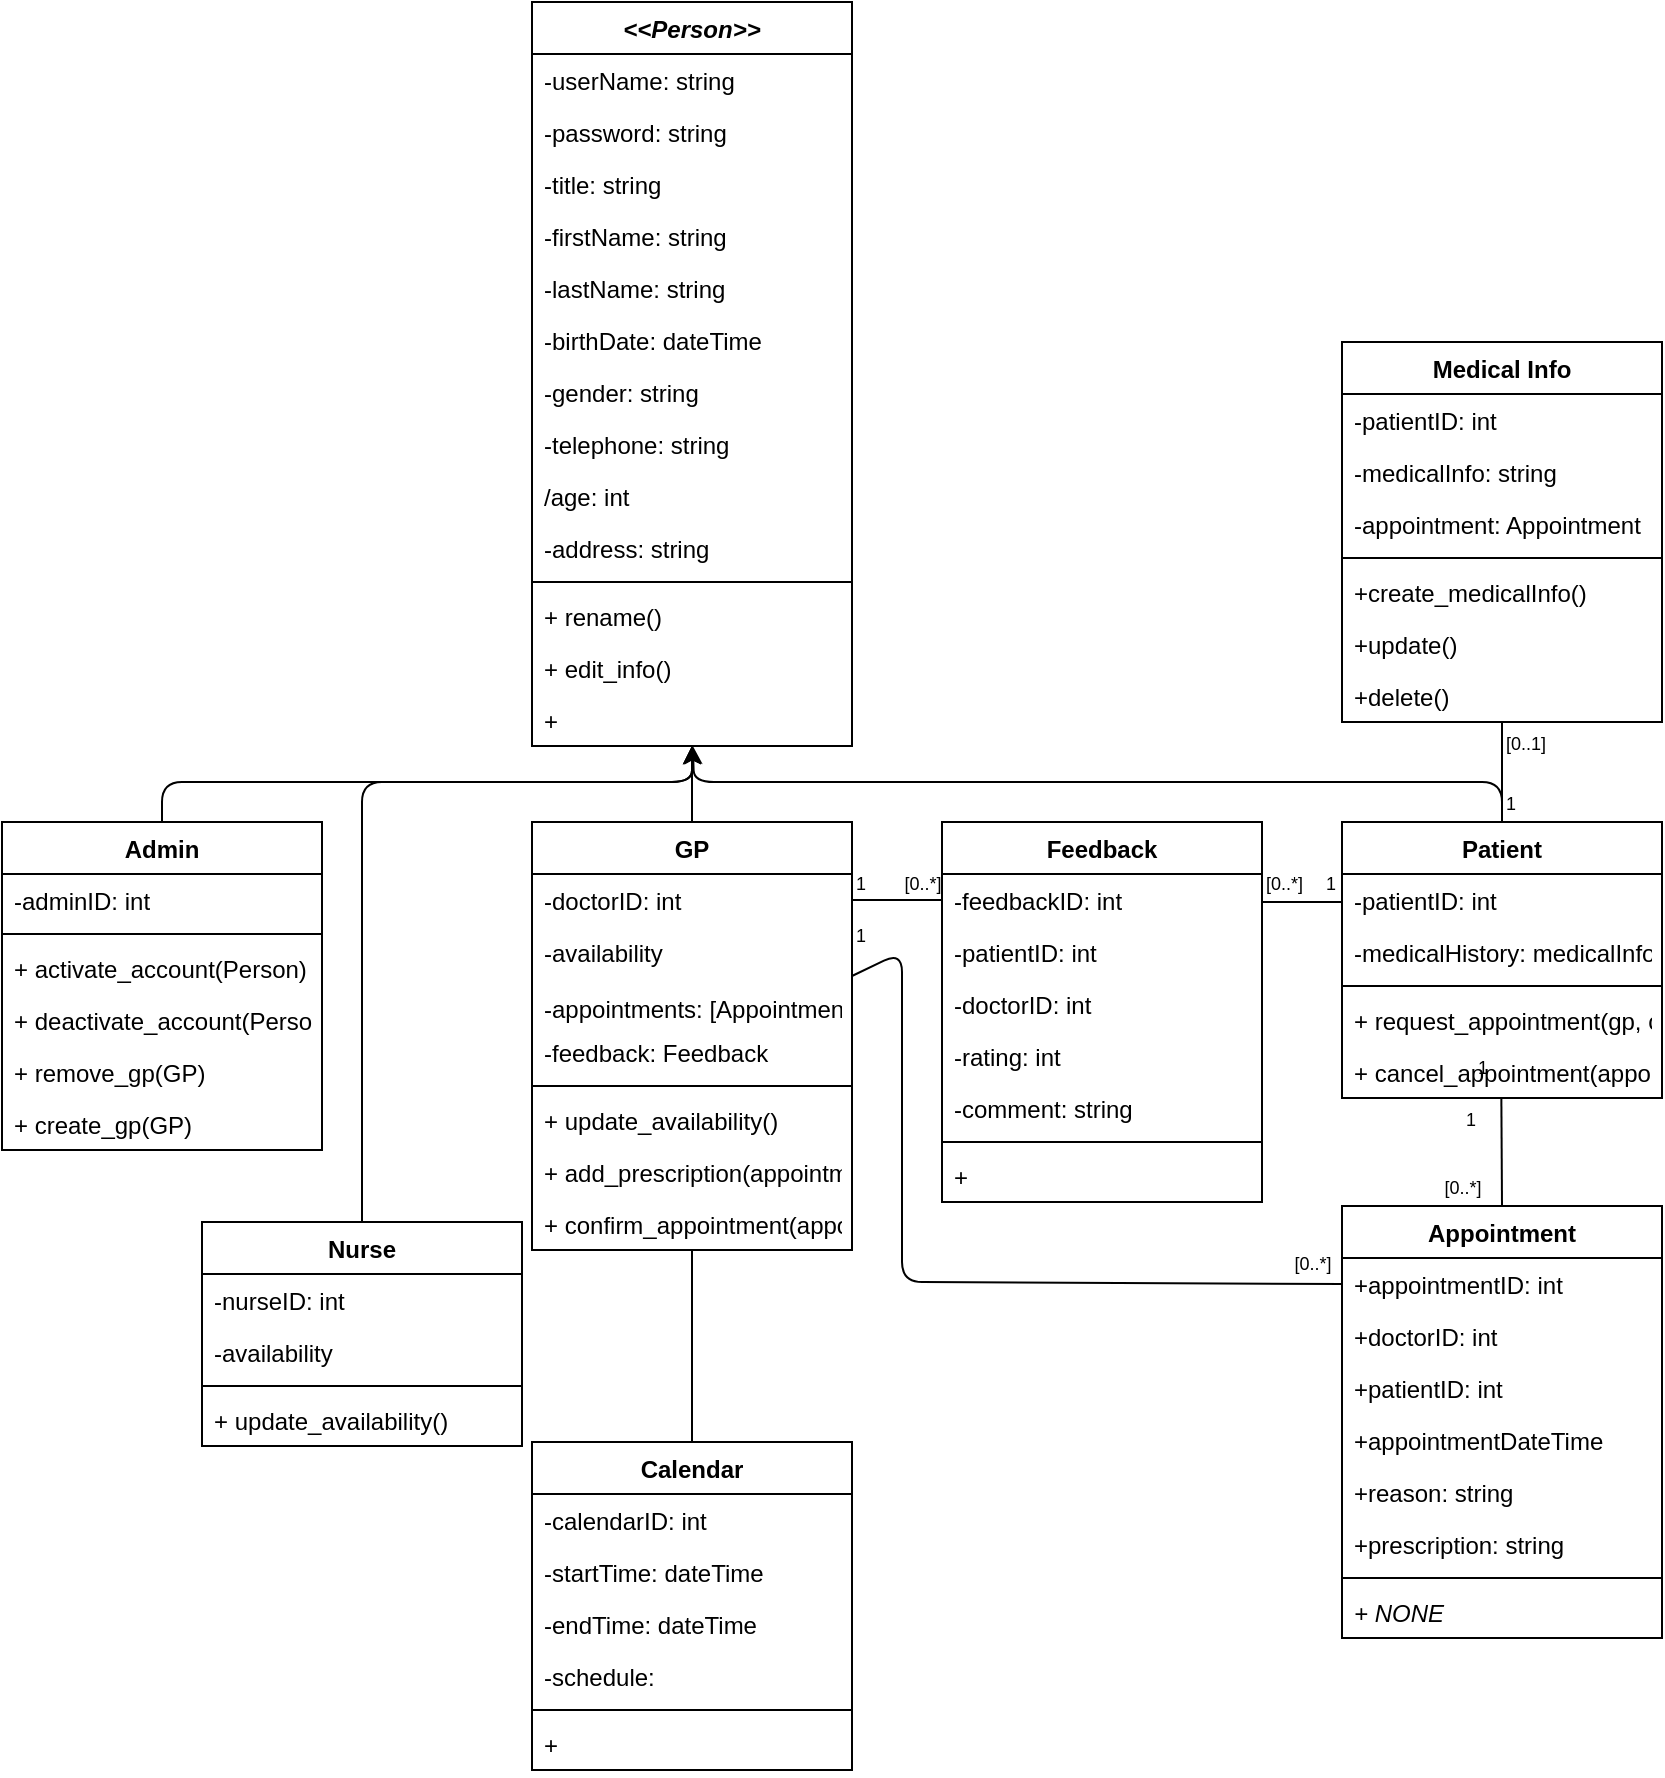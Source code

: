 <mxfile version="13.9.9" type="google"><diagram id="R2lEEEUBdFMjLlhIrx00" name="Page-1"><mxGraphModel dx="1422" dy="763" grid="1" gridSize="10" guides="1" tooltips="1" connect="1" arrows="1" fold="1" page="1" pageScale="1" pageWidth="850" pageHeight="1100" math="0" shadow="0" extFonts="Permanent Marker^https://fonts.googleapis.com/css?family=Permanent+Marker"><root><mxCell id="0"/><mxCell id="1" parent="0"/><mxCell id="ISO1HyLjYhswVXc-tyXL-13" value="&lt;&lt;Person&gt;&gt;" style="swimlane;fontStyle=3;align=center;verticalAlign=top;childLayout=stackLayout;horizontal=1;startSize=26;horizontalStack=0;resizeParent=1;resizeParentMax=0;resizeLast=0;collapsible=1;marginBottom=0;" parent="1" vertex="1"><mxGeometry x="275" y="40" width="160" height="372" as="geometry"/></mxCell><mxCell id="ISO1HyLjYhswVXc-tyXL-14" value="-userName: string" style="text;strokeColor=none;fillColor=none;align=left;verticalAlign=top;spacingLeft=4;spacingRight=4;overflow=hidden;rotatable=0;points=[[0,0.5],[1,0.5]];portConstraint=eastwest;" parent="ISO1HyLjYhswVXc-tyXL-13" vertex="1"><mxGeometry y="26" width="160" height="26" as="geometry"/></mxCell><mxCell id="ISO1HyLjYhswVXc-tyXL-17" value="-password: string" style="text;strokeColor=none;fillColor=none;align=left;verticalAlign=top;spacingLeft=4;spacingRight=4;overflow=hidden;rotatable=0;points=[[0,0.5],[1,0.5]];portConstraint=eastwest;" parent="ISO1HyLjYhswVXc-tyXL-13" vertex="1"><mxGeometry y="52" width="160" height="26" as="geometry"/></mxCell><mxCell id="ISO1HyLjYhswVXc-tyXL-18" value="-title: string" style="text;strokeColor=none;fillColor=none;align=left;verticalAlign=top;spacingLeft=4;spacingRight=4;overflow=hidden;rotatable=0;points=[[0,0.5],[1,0.5]];portConstraint=eastwest;" parent="ISO1HyLjYhswVXc-tyXL-13" vertex="1"><mxGeometry y="78" width="160" height="26" as="geometry"/></mxCell><mxCell id="ISO1HyLjYhswVXc-tyXL-19" value="-firstName: string" style="text;strokeColor=none;fillColor=none;align=left;verticalAlign=top;spacingLeft=4;spacingRight=4;overflow=hidden;rotatable=0;points=[[0,0.5],[1,0.5]];portConstraint=eastwest;" parent="ISO1HyLjYhswVXc-tyXL-13" vertex="1"><mxGeometry y="104" width="160" height="26" as="geometry"/></mxCell><mxCell id="ISO1HyLjYhswVXc-tyXL-20" value="-lastName: string" style="text;strokeColor=none;fillColor=none;align=left;verticalAlign=top;spacingLeft=4;spacingRight=4;overflow=hidden;rotatable=0;points=[[0,0.5],[1,0.5]];portConstraint=eastwest;" parent="ISO1HyLjYhswVXc-tyXL-13" vertex="1"><mxGeometry y="130" width="160" height="26" as="geometry"/></mxCell><mxCell id="ISO1HyLjYhswVXc-tyXL-21" value="-birthDate: dateTime" style="text;strokeColor=none;fillColor=none;align=left;verticalAlign=top;spacingLeft=4;spacingRight=4;overflow=hidden;rotatable=0;points=[[0,0.5],[1,0.5]];portConstraint=eastwest;" parent="ISO1HyLjYhswVXc-tyXL-13" vertex="1"><mxGeometry y="156" width="160" height="26" as="geometry"/></mxCell><mxCell id="ISO1HyLjYhswVXc-tyXL-22" value="-gender: string" style="text;strokeColor=none;fillColor=none;align=left;verticalAlign=top;spacingLeft=4;spacingRight=4;overflow=hidden;rotatable=0;points=[[0,0.5],[1,0.5]];portConstraint=eastwest;" parent="ISO1HyLjYhswVXc-tyXL-13" vertex="1"><mxGeometry y="182" width="160" height="26" as="geometry"/></mxCell><mxCell id="ISO1HyLjYhswVXc-tyXL-23" value="-telephone: string" style="text;strokeColor=none;fillColor=none;align=left;verticalAlign=top;spacingLeft=4;spacingRight=4;overflow=hidden;rotatable=0;points=[[0,0.5],[1,0.5]];portConstraint=eastwest;" parent="ISO1HyLjYhswVXc-tyXL-13" vertex="1"><mxGeometry y="208" width="160" height="26" as="geometry"/></mxCell><mxCell id="ISO1HyLjYhswVXc-tyXL-24" value="/age: int" style="text;strokeColor=none;fillColor=none;align=left;verticalAlign=top;spacingLeft=4;spacingRight=4;overflow=hidden;rotatable=0;points=[[0,0.5],[1,0.5]];portConstraint=eastwest;" parent="ISO1HyLjYhswVXc-tyXL-13" vertex="1"><mxGeometry y="234" width="160" height="26" as="geometry"/></mxCell><mxCell id="ISO1HyLjYhswVXc-tyXL-25" value="-address: string" style="text;strokeColor=none;fillColor=none;align=left;verticalAlign=top;spacingLeft=4;spacingRight=4;overflow=hidden;rotatable=0;points=[[0,0.5],[1,0.5]];portConstraint=eastwest;" parent="ISO1HyLjYhswVXc-tyXL-13" vertex="1"><mxGeometry y="260" width="160" height="26" as="geometry"/></mxCell><mxCell id="ISO1HyLjYhswVXc-tyXL-15" value="" style="line;strokeWidth=1;fillColor=none;align=left;verticalAlign=middle;spacingTop=-1;spacingLeft=3;spacingRight=3;rotatable=0;labelPosition=right;points=[];portConstraint=eastwest;" parent="ISO1HyLjYhswVXc-tyXL-13" vertex="1"><mxGeometry y="286" width="160" height="8" as="geometry"/></mxCell><mxCell id="ISO1HyLjYhswVXc-tyXL-16" value="+ rename()" style="text;strokeColor=none;fillColor=none;align=left;verticalAlign=top;spacingLeft=4;spacingRight=4;overflow=hidden;rotatable=0;points=[[0,0.5],[1,0.5]];portConstraint=eastwest;" parent="ISO1HyLjYhswVXc-tyXL-13" vertex="1"><mxGeometry y="294" width="160" height="26" as="geometry"/></mxCell><mxCell id="ISO1HyLjYhswVXc-tyXL-27" value="+ edit_info()" style="text;strokeColor=none;fillColor=none;align=left;verticalAlign=top;spacingLeft=4;spacingRight=4;overflow=hidden;rotatable=0;points=[[0,0.5],[1,0.5]];portConstraint=eastwest;" parent="ISO1HyLjYhswVXc-tyXL-13" vertex="1"><mxGeometry y="320" width="160" height="26" as="geometry"/></mxCell><mxCell id="ISO1HyLjYhswVXc-tyXL-28" value="+" style="text;strokeColor=none;fillColor=none;align=left;verticalAlign=top;spacingLeft=4;spacingRight=4;overflow=hidden;rotatable=0;points=[[0,0.5],[1,0.5]];portConstraint=eastwest;" parent="ISO1HyLjYhswVXc-tyXL-13" vertex="1"><mxGeometry y="346" width="160" height="26" as="geometry"/></mxCell><mxCell id="ISO1HyLjYhswVXc-tyXL-29" value="Admin" style="swimlane;fontStyle=1;align=center;verticalAlign=top;childLayout=stackLayout;horizontal=1;startSize=26;horizontalStack=0;resizeParent=1;resizeParentMax=0;resizeLast=0;collapsible=1;marginBottom=0;" parent="1" vertex="1"><mxGeometry x="10" y="450" width="160" height="164" as="geometry"/></mxCell><mxCell id="ISO1HyLjYhswVXc-tyXL-30" value="-adminID: int" style="text;strokeColor=none;fillColor=none;align=left;verticalAlign=top;spacingLeft=4;spacingRight=4;overflow=hidden;rotatable=0;points=[[0,0.5],[1,0.5]];portConstraint=eastwest;" parent="ISO1HyLjYhswVXc-tyXL-29" vertex="1"><mxGeometry y="26" width="160" height="26" as="geometry"/></mxCell><mxCell id="ISO1HyLjYhswVXc-tyXL-31" value="" style="line;strokeWidth=1;fillColor=none;align=left;verticalAlign=middle;spacingTop=-1;spacingLeft=3;spacingRight=3;rotatable=0;labelPosition=right;points=[];portConstraint=eastwest;" parent="ISO1HyLjYhswVXc-tyXL-29" vertex="1"><mxGeometry y="52" width="160" height="8" as="geometry"/></mxCell><mxCell id="ISO1HyLjYhswVXc-tyXL-32" value="+ activate_account(Person)&#xA;" style="text;strokeColor=none;fillColor=none;align=left;verticalAlign=top;spacingLeft=4;spacingRight=4;overflow=hidden;rotatable=0;points=[[0,0.5],[1,0.5]];portConstraint=eastwest;" parent="ISO1HyLjYhswVXc-tyXL-29" vertex="1"><mxGeometry y="60" width="160" height="26" as="geometry"/></mxCell><mxCell id="se7y-rnL7MhL9CLbH7iy-4" value="+ deactivate_account(Person)&#xA;" style="text;strokeColor=none;fillColor=none;align=left;verticalAlign=top;spacingLeft=4;spacingRight=4;overflow=hidden;rotatable=0;points=[[0,0.5],[1,0.5]];portConstraint=eastwest;" parent="ISO1HyLjYhswVXc-tyXL-29" vertex="1"><mxGeometry y="86" width="160" height="26" as="geometry"/></mxCell><mxCell id="ISO1HyLjYhswVXc-tyXL-57" value="+ remove_gp(GP)&#xA;" style="text;strokeColor=none;fillColor=none;align=left;verticalAlign=top;spacingLeft=4;spacingRight=4;overflow=hidden;rotatable=0;points=[[0,0.5],[1,0.5]];portConstraint=eastwest;" parent="ISO1HyLjYhswVXc-tyXL-29" vertex="1"><mxGeometry y="112" width="160" height="26" as="geometry"/></mxCell><mxCell id="ISO1HyLjYhswVXc-tyXL-56" value="+ create_gp(GP)&#xA;" style="text;strokeColor=none;fillColor=none;align=left;verticalAlign=top;spacingLeft=4;spacingRight=4;overflow=hidden;rotatable=0;points=[[0,0.5],[1,0.5]];portConstraint=eastwest;" parent="ISO1HyLjYhswVXc-tyXL-29" vertex="1"><mxGeometry y="138" width="160" height="26" as="geometry"/></mxCell><mxCell id="ISO1HyLjYhswVXc-tyXL-33" value="GP" style="swimlane;fontStyle=1;align=center;verticalAlign=top;childLayout=stackLayout;horizontal=1;startSize=26;horizontalStack=0;resizeParent=1;resizeParentMax=0;resizeLast=0;collapsible=1;marginBottom=0;" parent="1" vertex="1"><mxGeometry x="275" y="450" width="160" height="214" as="geometry"/></mxCell><mxCell id="ISO1HyLjYhswVXc-tyXL-34" value="-doctorID: int" style="text;strokeColor=none;fillColor=none;align=left;verticalAlign=top;spacingLeft=4;spacingRight=4;overflow=hidden;rotatable=0;points=[[0,0.5],[1,0.5]];portConstraint=eastwest;" parent="ISO1HyLjYhswVXc-tyXL-33" vertex="1"><mxGeometry y="26" width="160" height="26" as="geometry"/></mxCell><mxCell id="ISO1HyLjYhswVXc-tyXL-69" value="-availability&#xA;&#xA;-appointments: [Appointment]&#xA;" style="text;strokeColor=none;fillColor=none;align=left;verticalAlign=top;spacingLeft=4;spacingRight=4;overflow=hidden;rotatable=0;points=[[0,0.5],[1,0.5]];portConstraint=eastwest;" parent="ISO1HyLjYhswVXc-tyXL-33" vertex="1"><mxGeometry y="52" width="160" height="50" as="geometry"/></mxCell><mxCell id="se7y-rnL7MhL9CLbH7iy-7" value="-feedback: Feedback" style="text;strokeColor=none;fillColor=none;align=left;verticalAlign=top;spacingLeft=4;spacingRight=4;overflow=hidden;rotatable=0;points=[[0,0.5],[1,0.5]];portConstraint=eastwest;" parent="ISO1HyLjYhswVXc-tyXL-33" vertex="1"><mxGeometry y="102" width="160" height="26" as="geometry"/></mxCell><mxCell id="ISO1HyLjYhswVXc-tyXL-35" value="" style="line;strokeWidth=1;fillColor=none;align=left;verticalAlign=middle;spacingTop=-1;spacingLeft=3;spacingRight=3;rotatable=0;labelPosition=right;points=[];portConstraint=eastwest;" parent="ISO1HyLjYhswVXc-tyXL-33" vertex="1"><mxGeometry y="128" width="160" height="8" as="geometry"/></mxCell><mxCell id="ISO1HyLjYhswVXc-tyXL-36" value="+ update_availability()" style="text;strokeColor=none;fillColor=none;align=left;verticalAlign=top;spacingLeft=4;spacingRight=4;overflow=hidden;rotatable=0;points=[[0,0.5],[1,0.5]];portConstraint=eastwest;" parent="ISO1HyLjYhswVXc-tyXL-33" vertex="1"><mxGeometry y="136" width="160" height="26" as="geometry"/></mxCell><mxCell id="se7y-rnL7MhL9CLbH7iy-2" value="+ add_prescription(appointment)" style="text;strokeColor=none;fillColor=none;align=left;verticalAlign=top;spacingLeft=4;spacingRight=4;overflow=hidden;rotatable=0;points=[[0,0.5],[1,0.5]];portConstraint=eastwest;" parent="ISO1HyLjYhswVXc-tyXL-33" vertex="1"><mxGeometry y="162" width="160" height="26" as="geometry"/></mxCell><mxCell id="se7y-rnL7MhL9CLbH7iy-5" value="+ confirm_appointment(appointment)" style="text;strokeColor=none;fillColor=none;align=left;verticalAlign=top;spacingLeft=4;spacingRight=4;overflow=hidden;rotatable=0;points=[[0,0.5],[1,0.5]];portConstraint=eastwest;" parent="ISO1HyLjYhswVXc-tyXL-33" vertex="1"><mxGeometry y="188" width="160" height="26" as="geometry"/></mxCell><mxCell id="ISO1HyLjYhswVXc-tyXL-37" value="Patient" style="swimlane;fontStyle=1;align=center;verticalAlign=top;childLayout=stackLayout;horizontal=1;startSize=26;horizontalStack=0;resizeParent=1;resizeParentMax=0;resizeLast=0;collapsible=1;marginBottom=0;" parent="1" vertex="1"><mxGeometry x="680" y="450" width="160" height="138" as="geometry"/></mxCell><mxCell id="ISO1HyLjYhswVXc-tyXL-38" value="-patientID: int" style="text;strokeColor=none;fillColor=none;align=left;verticalAlign=top;spacingLeft=4;spacingRight=4;overflow=hidden;rotatable=0;points=[[0,0.5],[1,0.5]];portConstraint=eastwest;" parent="ISO1HyLjYhswVXc-tyXL-37" vertex="1"><mxGeometry y="26" width="160" height="26" as="geometry"/></mxCell><mxCell id="6ONsAraLDPCB3ob8Wb5f-9" value="-medicalHistory: medicalInfo" style="text;strokeColor=none;fillColor=none;align=left;verticalAlign=top;spacingLeft=4;spacingRight=4;overflow=hidden;rotatable=0;points=[[0,0.5],[1,0.5]];portConstraint=eastwest;" parent="ISO1HyLjYhswVXc-tyXL-37" vertex="1"><mxGeometry y="52" width="160" height="26" as="geometry"/></mxCell><mxCell id="ISO1HyLjYhswVXc-tyXL-39" value="" style="line;strokeWidth=1;fillColor=none;align=left;verticalAlign=middle;spacingTop=-1;spacingLeft=3;spacingRight=3;rotatable=0;labelPosition=right;points=[];portConstraint=eastwest;" parent="ISO1HyLjYhswVXc-tyXL-37" vertex="1"><mxGeometry y="78" width="160" height="8" as="geometry"/></mxCell><mxCell id="ISO1HyLjYhswVXc-tyXL-40" value="+ request_appointment(gp, calendar, reason)" style="text;strokeColor=none;fillColor=none;align=left;verticalAlign=top;spacingLeft=4;spacingRight=4;overflow=hidden;rotatable=0;points=[[0,0.5],[1,0.5]];portConstraint=eastwest;" parent="ISO1HyLjYhswVXc-tyXL-37" vertex="1"><mxGeometry y="86" width="160" height="26" as="geometry"/></mxCell><mxCell id="ISO1HyLjYhswVXc-tyXL-68" value="+ cancel_appointment(appointmentID)" style="text;strokeColor=none;fillColor=none;align=left;verticalAlign=top;spacingLeft=4;spacingRight=4;overflow=hidden;rotatable=0;points=[[0,0.5],[1,0.5]];portConstraint=eastwest;" parent="ISO1HyLjYhswVXc-tyXL-37" vertex="1"><mxGeometry y="112" width="160" height="26" as="geometry"/></mxCell><mxCell id="ISO1HyLjYhswVXc-tyXL-41" value="Calendar" style="swimlane;fontStyle=1;align=center;verticalAlign=top;childLayout=stackLayout;horizontal=1;startSize=26;horizontalStack=0;resizeParent=1;resizeParentMax=0;resizeLast=0;collapsible=1;marginBottom=0;" parent="1" vertex="1"><mxGeometry x="275" y="760" width="160" height="164" as="geometry"/></mxCell><mxCell id="ISO1HyLjYhswVXc-tyXL-42" value="-calendarID: int" style="text;strokeColor=none;fillColor=none;align=left;verticalAlign=top;spacingLeft=4;spacingRight=4;overflow=hidden;rotatable=0;points=[[0,0.5],[1,0.5]];portConstraint=eastwest;" parent="ISO1HyLjYhswVXc-tyXL-41" vertex="1"><mxGeometry y="26" width="160" height="26" as="geometry"/></mxCell><mxCell id="ISO1HyLjYhswVXc-tyXL-61" value="-startTime: dateTime" style="text;strokeColor=none;fillColor=none;align=left;verticalAlign=top;spacingLeft=4;spacingRight=4;overflow=hidden;rotatable=0;points=[[0,0.5],[1,0.5]];portConstraint=eastwest;" parent="ISO1HyLjYhswVXc-tyXL-41" vertex="1"><mxGeometry y="52" width="160" height="26" as="geometry"/></mxCell><mxCell id="ISO1HyLjYhswVXc-tyXL-62" value="-endTime: dateTime" style="text;strokeColor=none;fillColor=none;align=left;verticalAlign=top;spacingLeft=4;spacingRight=4;overflow=hidden;rotatable=0;points=[[0,0.5],[1,0.5]];portConstraint=eastwest;" parent="ISO1HyLjYhswVXc-tyXL-41" vertex="1"><mxGeometry y="78" width="160" height="26" as="geometry"/></mxCell><mxCell id="6ONsAraLDPCB3ob8Wb5f-26" value="-schedule:" style="text;strokeColor=none;fillColor=none;align=left;verticalAlign=top;spacingLeft=4;spacingRight=4;overflow=hidden;rotatable=0;points=[[0,0.5],[1,0.5]];portConstraint=eastwest;" parent="ISO1HyLjYhswVXc-tyXL-41" vertex="1"><mxGeometry y="104" width="160" height="26" as="geometry"/></mxCell><mxCell id="ISO1HyLjYhswVXc-tyXL-43" value="" style="line;strokeWidth=1;fillColor=none;align=left;verticalAlign=middle;spacingTop=-1;spacingLeft=3;spacingRight=3;rotatable=0;labelPosition=right;points=[];portConstraint=eastwest;" parent="ISO1HyLjYhswVXc-tyXL-41" vertex="1"><mxGeometry y="130" width="160" height="8" as="geometry"/></mxCell><mxCell id="ISO1HyLjYhswVXc-tyXL-44" value="+" style="text;strokeColor=none;fillColor=none;align=left;verticalAlign=top;spacingLeft=4;spacingRight=4;overflow=hidden;rotatable=0;points=[[0,0.5],[1,0.5]];portConstraint=eastwest;" parent="ISO1HyLjYhswVXc-tyXL-41" vertex="1"><mxGeometry y="138" width="160" height="26" as="geometry"/></mxCell><mxCell id="ISO1HyLjYhswVXc-tyXL-45" value="Appointment" style="swimlane;fontStyle=1;align=center;verticalAlign=top;childLayout=stackLayout;horizontal=1;startSize=26;horizontalStack=0;resizeParent=1;resizeParentMax=0;resizeLast=0;collapsible=1;marginBottom=0;" parent="1" vertex="1"><mxGeometry x="680" y="642" width="160" height="216" as="geometry"/></mxCell><mxCell id="ISO1HyLjYhswVXc-tyXL-46" value="+appointmentID: int" style="text;strokeColor=none;fillColor=none;align=left;verticalAlign=top;spacingLeft=4;spacingRight=4;overflow=hidden;rotatable=0;points=[[0,0.5],[1,0.5]];portConstraint=eastwest;" parent="ISO1HyLjYhswVXc-tyXL-45" vertex="1"><mxGeometry y="26" width="160" height="26" as="geometry"/></mxCell><mxCell id="ISO1HyLjYhswVXc-tyXL-83" value="+doctorID: int" style="text;strokeColor=none;fillColor=none;align=left;verticalAlign=top;spacingLeft=4;spacingRight=4;overflow=hidden;rotatable=0;points=[[0,0.5],[1,0.5]];portConstraint=eastwest;" parent="ISO1HyLjYhswVXc-tyXL-45" vertex="1"><mxGeometry y="52" width="160" height="26" as="geometry"/></mxCell><mxCell id="ISO1HyLjYhswVXc-tyXL-84" value="+patientID: int" style="text;strokeColor=none;fillColor=none;align=left;verticalAlign=top;spacingLeft=4;spacingRight=4;overflow=hidden;rotatable=0;points=[[0,0.5],[1,0.5]];portConstraint=eastwest;" parent="ISO1HyLjYhswVXc-tyXL-45" vertex="1"><mxGeometry y="78" width="160" height="26" as="geometry"/></mxCell><mxCell id="ISO1HyLjYhswVXc-tyXL-85" value="+appointmentDateTime" style="text;strokeColor=none;fillColor=none;align=left;verticalAlign=top;spacingLeft=4;spacingRight=4;overflow=hidden;rotatable=0;points=[[0,0.5],[1,0.5]];portConstraint=eastwest;" parent="ISO1HyLjYhswVXc-tyXL-45" vertex="1"><mxGeometry y="104" width="160" height="26" as="geometry"/></mxCell><mxCell id="6ONsAraLDPCB3ob8Wb5f-15" value="+reason: string" style="text;strokeColor=none;fillColor=none;align=left;verticalAlign=top;spacingLeft=4;spacingRight=4;overflow=hidden;rotatable=0;points=[[0,0.5],[1,0.5]];portConstraint=eastwest;" parent="ISO1HyLjYhswVXc-tyXL-45" vertex="1"><mxGeometry y="130" width="160" height="26" as="geometry"/></mxCell><mxCell id="6ONsAraLDPCB3ob8Wb5f-25" value="+prescription: string" style="text;strokeColor=none;fillColor=none;align=left;verticalAlign=top;spacingLeft=4;spacingRight=4;overflow=hidden;rotatable=0;points=[[0,0.5],[1,0.5]];portConstraint=eastwest;" parent="ISO1HyLjYhswVXc-tyXL-45" vertex="1"><mxGeometry y="156" width="160" height="26" as="geometry"/></mxCell><mxCell id="ISO1HyLjYhswVXc-tyXL-47" value="" style="line;strokeWidth=1;fillColor=none;align=left;verticalAlign=middle;spacingTop=-1;spacingLeft=3;spacingRight=3;rotatable=0;labelPosition=right;points=[];portConstraint=eastwest;" parent="ISO1HyLjYhswVXc-tyXL-45" vertex="1"><mxGeometry y="182" width="160" height="8" as="geometry"/></mxCell><mxCell id="se7y-rnL7MhL9CLbH7iy-6" value="+ NONE" style="text;strokeColor=none;fillColor=none;align=left;verticalAlign=top;spacingLeft=4;spacingRight=4;overflow=hidden;rotatable=0;points=[[0,0.5],[1,0.5]];portConstraint=eastwest;fontStyle=2" parent="ISO1HyLjYhswVXc-tyXL-45" vertex="1"><mxGeometry y="190" width="160" height="26" as="geometry"/></mxCell><mxCell id="ISO1HyLjYhswVXc-tyXL-50" value="" style="endArrow=classic;html=1;exitX=0.5;exitY=0;exitDx=0;exitDy=0;" parent="1" source="ISO1HyLjYhswVXc-tyXL-29" target="ISO1HyLjYhswVXc-tyXL-28" edge="1"><mxGeometry width="50" height="50" relative="1" as="geometry"><mxPoint x="500" y="420" as="sourcePoint"/><mxPoint x="640" y="400" as="targetPoint"/><Array as="points"><mxPoint x="90" y="430"/><mxPoint x="355" y="430"/></Array></mxGeometry></mxCell><mxCell id="ISO1HyLjYhswVXc-tyXL-52" value="" style="endArrow=classic;html=1;exitX=0.5;exitY=0;exitDx=0;exitDy=0;" parent="1" source="ISO1HyLjYhswVXc-tyXL-33" target="ISO1HyLjYhswVXc-tyXL-28" edge="1"><mxGeometry width="50" height="50" relative="1" as="geometry"><mxPoint x="450" y="380" as="sourcePoint"/><mxPoint x="500" y="330" as="targetPoint"/></mxGeometry></mxCell><mxCell id="ISO1HyLjYhswVXc-tyXL-54" value="" style="endArrow=classic;html=1;exitX=0.5;exitY=0;exitDx=0;exitDy=0;" parent="1" source="ISO1HyLjYhswVXc-tyXL-37" target="ISO1HyLjYhswVXc-tyXL-28" edge="1"><mxGeometry width="50" height="50" relative="1" as="geometry"><mxPoint x="190" y="450" as="sourcePoint"/><mxPoint x="400" y="420" as="targetPoint"/><Array as="points"><mxPoint x="760" y="430"/><mxPoint x="356" y="430"/></Array></mxGeometry></mxCell><mxCell id="ISO1HyLjYhswVXc-tyXL-58" value="" style="endArrow=none;html=1;exitX=0.5;exitY=0;exitDx=0;exitDy=0;entryX=0.498;entryY=1.012;entryDx=0;entryDy=0;entryPerimeter=0;" parent="1" source="ISO1HyLjYhswVXc-tyXL-45" target="ISO1HyLjYhswVXc-tyXL-68" edge="1"><mxGeometry width="50" height="50" relative="1" as="geometry"><mxPoint x="490" y="572" as="sourcePoint"/><mxPoint x="760" y="614" as="targetPoint"/></mxGeometry></mxCell><mxCell id="ISO1HyLjYhswVXc-tyXL-59" value="&lt;font style=&quot;font-size: 9px&quot;&gt;[0..*]&lt;/font&gt;" style="text;html=1;align=center;verticalAlign=middle;resizable=0;points=[];autosize=1;" parent="1" vertex="1"><mxGeometry x="725" y="622" width="30" height="20" as="geometry"/></mxCell><mxCell id="ISO1HyLjYhswVXc-tyXL-60" value="&lt;font style=&quot;font-size: 9px&quot;&gt;1&lt;/font&gt;" style="text;html=1;align=center;verticalAlign=middle;resizable=0;points=[];autosize=1;" parent="1" vertex="1"><mxGeometry x="740" y="562" width="20" height="20" as="geometry"/></mxCell><mxCell id="ISO1HyLjYhswVXc-tyXL-63" value="" style="endArrow=none;html=1;exitX=0.5;exitY=0;exitDx=0;exitDy=0;entryX=0.5;entryY=1;entryDx=0;entryDy=0;" parent="1" source="ISO1HyLjYhswVXc-tyXL-41" target="ISO1HyLjYhswVXc-tyXL-33" edge="1"><mxGeometry width="50" height="50" relative="1" as="geometry"><mxPoint x="580" y="600" as="sourcePoint"/><mxPoint x="580" y="546" as="targetPoint"/></mxGeometry></mxCell><mxCell id="ISO1HyLjYhswVXc-tyXL-64" value="Feedback" style="swimlane;fontStyle=1;align=center;verticalAlign=top;childLayout=stackLayout;horizontal=1;startSize=26;horizontalStack=0;resizeParent=1;resizeParentMax=0;resizeLast=0;collapsible=1;marginBottom=0;" parent="1" vertex="1"><mxGeometry x="480" y="450" width="160" height="190" as="geometry"/></mxCell><mxCell id="ISO1HyLjYhswVXc-tyXL-65" value="-feedbackID: int" style="text;strokeColor=none;fillColor=none;align=left;verticalAlign=top;spacingLeft=4;spacingRight=4;overflow=hidden;rotatable=0;points=[[0,0.5],[1,0.5]];portConstraint=eastwest;" parent="ISO1HyLjYhswVXc-tyXL-64" vertex="1"><mxGeometry y="26" width="160" height="26" as="geometry"/></mxCell><mxCell id="ISO1HyLjYhswVXc-tyXL-70" value="-patientID: int" style="text;strokeColor=none;fillColor=none;align=left;verticalAlign=top;spacingLeft=4;spacingRight=4;overflow=hidden;rotatable=0;points=[[0,0.5],[1,0.5]];portConstraint=eastwest;" parent="ISO1HyLjYhswVXc-tyXL-64" vertex="1"><mxGeometry y="52" width="160" height="26" as="geometry"/></mxCell><mxCell id="ISO1HyLjYhswVXc-tyXL-71" value="-doctorID: int" style="text;strokeColor=none;fillColor=none;align=left;verticalAlign=top;spacingLeft=4;spacingRight=4;overflow=hidden;rotatable=0;points=[[0,0.5],[1,0.5]];portConstraint=eastwest;" parent="ISO1HyLjYhswVXc-tyXL-64" vertex="1"><mxGeometry y="78" width="160" height="26" as="geometry"/></mxCell><mxCell id="ISO1HyLjYhswVXc-tyXL-72" value="-rating: int" style="text;strokeColor=none;fillColor=none;align=left;verticalAlign=top;spacingLeft=4;spacingRight=4;overflow=hidden;rotatable=0;points=[[0,0.5],[1,0.5]];portConstraint=eastwest;" parent="ISO1HyLjYhswVXc-tyXL-64" vertex="1"><mxGeometry y="104" width="160" height="26" as="geometry"/></mxCell><mxCell id="ISO1HyLjYhswVXc-tyXL-73" value="-comment: string" style="text;strokeColor=none;fillColor=none;align=left;verticalAlign=top;spacingLeft=4;spacingRight=4;overflow=hidden;rotatable=0;points=[[0,0.5],[1,0.5]];portConstraint=eastwest;" parent="ISO1HyLjYhswVXc-tyXL-64" vertex="1"><mxGeometry y="130" width="160" height="26" as="geometry"/></mxCell><mxCell id="ISO1HyLjYhswVXc-tyXL-66" value="" style="line;strokeWidth=1;fillColor=none;align=left;verticalAlign=middle;spacingTop=-1;spacingLeft=3;spacingRight=3;rotatable=0;labelPosition=right;points=[];portConstraint=eastwest;" parent="ISO1HyLjYhswVXc-tyXL-64" vertex="1"><mxGeometry y="156" width="160" height="8" as="geometry"/></mxCell><mxCell id="ISO1HyLjYhswVXc-tyXL-67" value="+" style="text;strokeColor=none;fillColor=none;align=left;verticalAlign=top;spacingLeft=4;spacingRight=4;overflow=hidden;rotatable=0;points=[[0,0.5],[1,0.5]];portConstraint=eastwest;" parent="ISO1HyLjYhswVXc-tyXL-64" vertex="1"><mxGeometry y="164" width="160" height="26" as="geometry"/></mxCell><mxCell id="ISO1HyLjYhswVXc-tyXL-77" value="" style="endArrow=none;html=1;entryX=1;entryY=0.5;entryDx=0;entryDy=0;exitX=0;exitY=0.5;exitDx=0;exitDy=0;" parent="1" source="ISO1HyLjYhswVXc-tyXL-65" target="ISO1HyLjYhswVXc-tyXL-34" edge="1"><mxGeometry width="50" height="50" relative="1" as="geometry"><mxPoint x="470" y="500" as="sourcePoint"/><mxPoint x="450" y="480" as="targetPoint"/></mxGeometry></mxCell><mxCell id="ISO1HyLjYhswVXc-tyXL-78" value="" style="endArrow=none;html=1;entryX=1;entryY=0.5;entryDx=0;entryDy=0;" parent="1" edge="1"><mxGeometry width="50" height="50" relative="1" as="geometry"><mxPoint x="680" y="490" as="sourcePoint"/><mxPoint x="640" y="490.0" as="targetPoint"/></mxGeometry></mxCell><mxCell id="ISO1HyLjYhswVXc-tyXL-79" value="&lt;font style=&quot;font-size: 9px&quot;&gt;[0..*]&lt;/font&gt;" style="text;html=1;align=center;verticalAlign=middle;resizable=0;points=[];autosize=1;" parent="1" vertex="1"><mxGeometry x="455" y="470" width="30" height="20" as="geometry"/></mxCell><mxCell id="ISO1HyLjYhswVXc-tyXL-80" value="&lt;font style=&quot;font-size: 9px&quot;&gt;1&lt;/font&gt;" style="text;html=1;align=left;verticalAlign=middle;resizable=0;points=[];autosize=1;" parent="1" vertex="1"><mxGeometry x="435" y="470" width="20" height="20" as="geometry"/></mxCell><mxCell id="ISO1HyLjYhswVXc-tyXL-81" value="&lt;font style=&quot;font-size: 9px&quot;&gt;1&lt;/font&gt;" style="text;html=1;align=left;verticalAlign=middle;resizable=0;points=[];autosize=1;" parent="1" vertex="1"><mxGeometry x="670" y="470" width="20" height="20" as="geometry"/></mxCell><mxCell id="ISO1HyLjYhswVXc-tyXL-82" value="&lt;font style=&quot;font-size: 9px&quot;&gt;[0..*]&lt;/font&gt;" style="text;html=1;align=left;verticalAlign=middle;resizable=0;points=[];autosize=1;" parent="1" vertex="1"><mxGeometry x="640" y="470" width="30" height="20" as="geometry"/></mxCell><mxCell id="ISO1HyLjYhswVXc-tyXL-87" value="" style="endArrow=none;html=1;entryX=0;entryY=0.5;entryDx=0;entryDy=0;exitX=1;exitY=0.5;exitDx=0;exitDy=0;" parent="1" source="ISO1HyLjYhswVXc-tyXL-69" target="ISO1HyLjYhswVXc-tyXL-46" edge="1"><mxGeometry width="50" height="50" relative="1" as="geometry"><mxPoint x="440" y="660" as="sourcePoint"/><mxPoint x="510" y="630" as="targetPoint"/><Array as="points"><mxPoint x="460" y="515"/><mxPoint x="460" y="680"/></Array></mxGeometry></mxCell><mxCell id="ISO1HyLjYhswVXc-tyXL-88" value="&lt;font style=&quot;font-size: 9px&quot;&gt;[0..*]&lt;/font&gt;" style="text;html=1;align=center;verticalAlign=middle;resizable=0;points=[];autosize=1;" parent="1" vertex="1"><mxGeometry x="650" y="660" width="30" height="20" as="geometry"/></mxCell><mxCell id="ISO1HyLjYhswVXc-tyXL-89" value="&lt;font style=&quot;font-size: 9px&quot;&gt;1&lt;/font&gt;" style="text;html=1;align=left;verticalAlign=middle;resizable=0;points=[];autosize=1;" parent="1" vertex="1"><mxGeometry x="435" y="496" width="20" height="20" as="geometry"/></mxCell><mxCell id="6ONsAraLDPCB3ob8Wb5f-2" value="" style="endArrow=none;html=1;exitX=0.5;exitY=0;exitDx=0;exitDy=0;" parent="1" source="ISO1HyLjYhswVXc-tyXL-37" edge="1"><mxGeometry width="50" height="50" relative="1" as="geometry"><mxPoint x="760" y="394" as="sourcePoint"/><mxPoint x="760" y="400" as="targetPoint"/></mxGeometry></mxCell><mxCell id="6ONsAraLDPCB3ob8Wb5f-3" value="Medical Info" style="swimlane;fontStyle=1;align=center;verticalAlign=top;childLayout=stackLayout;horizontal=1;startSize=26;horizontalStack=0;resizeParent=1;resizeParentMax=0;resizeLast=0;collapsible=1;marginBottom=0;" parent="1" vertex="1"><mxGeometry x="680" y="210" width="160" height="190" as="geometry"/></mxCell><mxCell id="6ONsAraLDPCB3ob8Wb5f-4" value="-patientID: int" style="text;strokeColor=none;fillColor=none;align=left;verticalAlign=top;spacingLeft=4;spacingRight=4;overflow=hidden;rotatable=0;points=[[0,0.5],[1,0.5]];portConstraint=eastwest;" parent="6ONsAraLDPCB3ob8Wb5f-3" vertex="1"><mxGeometry y="26" width="160" height="26" as="geometry"/></mxCell><mxCell id="6ONsAraLDPCB3ob8Wb5f-5" value="-medicalInfo: string&#xA;" style="text;strokeColor=none;fillColor=none;align=left;verticalAlign=top;spacingLeft=4;spacingRight=4;overflow=hidden;rotatable=0;points=[[0,0.5],[1,0.5]];portConstraint=eastwest;" parent="6ONsAraLDPCB3ob8Wb5f-3" vertex="1"><mxGeometry y="52" width="160" height="26" as="geometry"/></mxCell><mxCell id="6ONsAraLDPCB3ob8Wb5f-6" value="-appointment: Appointment" style="text;strokeColor=none;fillColor=none;align=left;verticalAlign=top;spacingLeft=4;spacingRight=4;overflow=hidden;rotatable=0;points=[[0,0.5],[1,0.5]];portConstraint=eastwest;" parent="6ONsAraLDPCB3ob8Wb5f-3" vertex="1"><mxGeometry y="78" width="160" height="26" as="geometry"/></mxCell><mxCell id="6ONsAraLDPCB3ob8Wb5f-7" value="" style="line;strokeWidth=1;fillColor=none;align=left;verticalAlign=middle;spacingTop=-1;spacingLeft=3;spacingRight=3;rotatable=0;labelPosition=right;points=[];portConstraint=eastwest;" parent="6ONsAraLDPCB3ob8Wb5f-3" vertex="1"><mxGeometry y="104" width="160" height="8" as="geometry"/></mxCell><mxCell id="6ONsAraLDPCB3ob8Wb5f-8" value="+create_medicalInfo()" style="text;strokeColor=none;fillColor=none;align=left;verticalAlign=top;spacingLeft=4;spacingRight=4;overflow=hidden;rotatable=0;points=[[0,0.5],[1,0.5]];portConstraint=eastwest;" parent="6ONsAraLDPCB3ob8Wb5f-3" vertex="1"><mxGeometry y="112" width="160" height="26" as="geometry"/></mxCell><mxCell id="6ONsAraLDPCB3ob8Wb5f-10" value="+update()&#xA;" style="text;strokeColor=none;fillColor=none;align=left;verticalAlign=top;spacingLeft=4;spacingRight=4;overflow=hidden;rotatable=0;points=[[0,0.5],[1,0.5]];portConstraint=eastwest;" parent="6ONsAraLDPCB3ob8Wb5f-3" vertex="1"><mxGeometry y="138" width="160" height="26" as="geometry"/></mxCell><mxCell id="6ONsAraLDPCB3ob8Wb5f-11" value="+delete()" style="text;strokeColor=none;fillColor=none;align=left;verticalAlign=top;spacingLeft=4;spacingRight=4;overflow=hidden;rotatable=0;points=[[0,0.5],[1,0.5]];portConstraint=eastwest;" parent="6ONsAraLDPCB3ob8Wb5f-3" vertex="1"><mxGeometry y="164" width="160" height="26" as="geometry"/></mxCell><mxCell id="6ONsAraLDPCB3ob8Wb5f-13" value="&lt;font style=&quot;font-size: 9px&quot;&gt;[0..1]&lt;/font&gt;" style="text;html=1;align=left;verticalAlign=middle;resizable=0;points=[];autosize=1;" parent="1" vertex="1"><mxGeometry x="760" y="400" width="40" height="20" as="geometry"/></mxCell><mxCell id="6ONsAraLDPCB3ob8Wb5f-14" value="&lt;font style=&quot;font-size: 9px&quot;&gt;1&lt;/font&gt;" style="text;html=1;align=left;verticalAlign=middle;resizable=0;points=[];autosize=1;" parent="1" vertex="1"><mxGeometry x="760" y="430" width="20" height="20" as="geometry"/></mxCell><mxCell id="6ONsAraLDPCB3ob8Wb5f-16" value="&lt;font style=&quot;font-size: 9px&quot;&gt;1&lt;/font&gt;" style="text;html=1;align=left;verticalAlign=middle;resizable=0;points=[];autosize=1;" parent="1" vertex="1"><mxGeometry x="740" y="588" width="20" height="20" as="geometry"/></mxCell><mxCell id="6ONsAraLDPCB3ob8Wb5f-18" value="Nurse" style="swimlane;fontStyle=1;align=center;verticalAlign=top;childLayout=stackLayout;horizontal=1;startSize=26;horizontalStack=0;resizeParent=1;resizeParentMax=0;resizeLast=0;collapsible=1;marginBottom=0;" parent="1" vertex="1"><mxGeometry x="110" y="650" width="160" height="112" as="geometry"/></mxCell><mxCell id="6ONsAraLDPCB3ob8Wb5f-19" value="-nurseID: int" style="text;strokeColor=none;fillColor=none;align=left;verticalAlign=top;spacingLeft=4;spacingRight=4;overflow=hidden;rotatable=0;points=[[0,0.5],[1,0.5]];portConstraint=eastwest;" parent="6ONsAraLDPCB3ob8Wb5f-18" vertex="1"><mxGeometry y="26" width="160" height="26" as="geometry"/></mxCell><mxCell id="6ONsAraLDPCB3ob8Wb5f-20" value="-availability" style="text;strokeColor=none;fillColor=none;align=left;verticalAlign=top;spacingLeft=4;spacingRight=4;overflow=hidden;rotatable=0;points=[[0,0.5],[1,0.5]];portConstraint=eastwest;" parent="6ONsAraLDPCB3ob8Wb5f-18" vertex="1"><mxGeometry y="52" width="160" height="26" as="geometry"/></mxCell><mxCell id="6ONsAraLDPCB3ob8Wb5f-21" value="" style="line;strokeWidth=1;fillColor=none;align=left;verticalAlign=middle;spacingTop=-1;spacingLeft=3;spacingRight=3;rotatable=0;labelPosition=right;points=[];portConstraint=eastwest;" parent="6ONsAraLDPCB3ob8Wb5f-18" vertex="1"><mxGeometry y="78" width="160" height="8" as="geometry"/></mxCell><mxCell id="6ONsAraLDPCB3ob8Wb5f-22" value="+ update_availability()" style="text;strokeColor=none;fillColor=none;align=left;verticalAlign=top;spacingLeft=4;spacingRight=4;overflow=hidden;rotatable=0;points=[[0,0.5],[1,0.5]];portConstraint=eastwest;" parent="6ONsAraLDPCB3ob8Wb5f-18" vertex="1"><mxGeometry y="86" width="160" height="26" as="geometry"/></mxCell><mxCell id="6ONsAraLDPCB3ob8Wb5f-23" value="" style="endArrow=classic;html=1;exitX=0.5;exitY=0;exitDx=0;exitDy=0;" parent="1" source="6ONsAraLDPCB3ob8Wb5f-18" target="ISO1HyLjYhswVXc-tyXL-28" edge="1"><mxGeometry width="50" height="50" relative="1" as="geometry"><mxPoint x="100" y="460" as="sourcePoint"/><mxPoint x="330" y="430" as="targetPoint"/><Array as="points"><mxPoint x="190" y="430"/><mxPoint x="355" y="430"/></Array></mxGeometry></mxCell></root></mxGraphModel></diagram></mxfile>